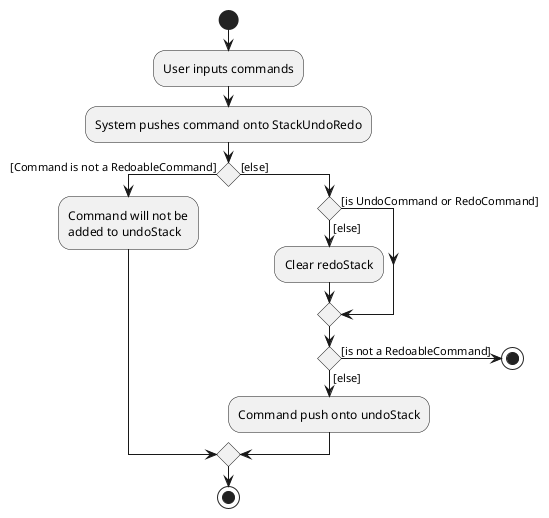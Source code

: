 @startuml
start
:User inputs commands;
:System pushes command onto StackUndoRedo;


if () then ([Command is not a RedoableCommand])
    :Command will not be
    added to undoStack;
else ([else])
    if () then ([else])
        :Clear redoStack;
    else ([is UndoCommand or RedoCommand])

    endif

    if () then ([is not a RedoableCommand])
        stop
    else ([else])
        :Command push onto undoStack;
    endif
endif
stop
@enduml

